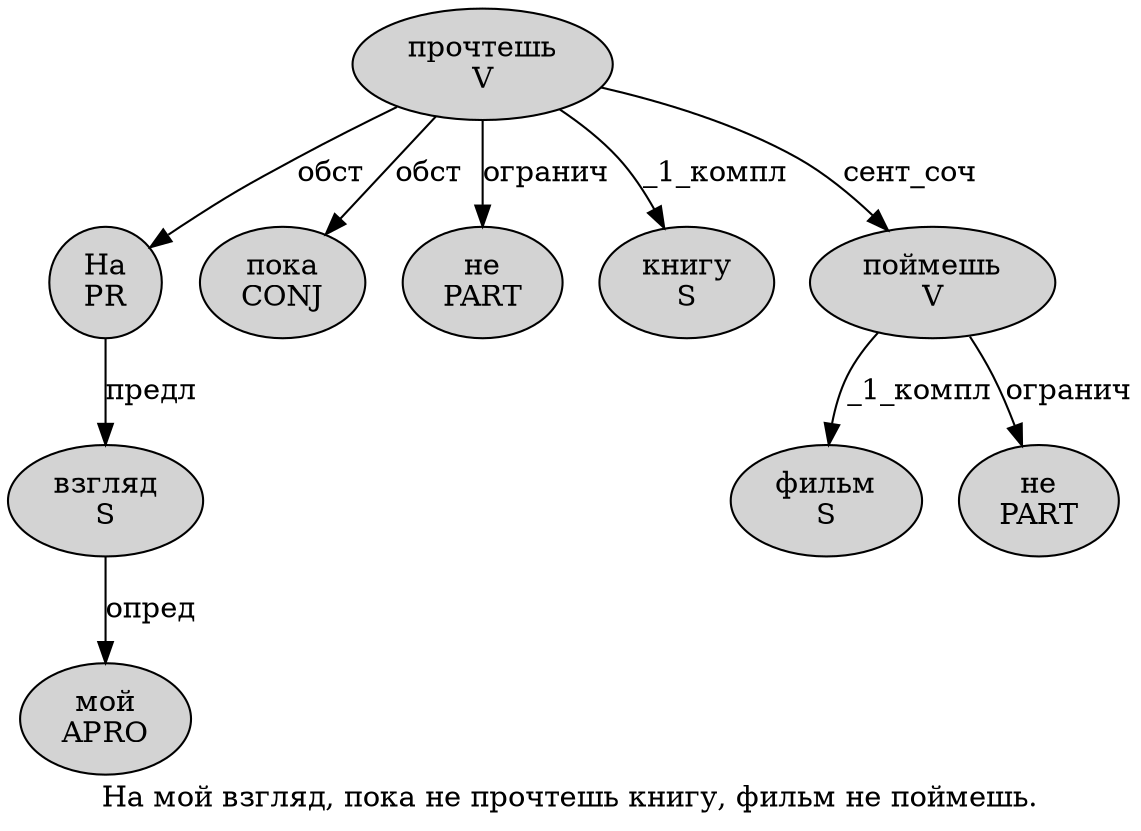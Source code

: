 digraph SENTENCE_2498 {
	graph [label="На мой взгляд, пока не прочтешь книгу, фильм не поймешь."]
	node [style=filled]
		0 [label="На
PR" color="" fillcolor=lightgray penwidth=1 shape=ellipse]
		1 [label="мой
APRO" color="" fillcolor=lightgray penwidth=1 shape=ellipse]
		2 [label="взгляд
S" color="" fillcolor=lightgray penwidth=1 shape=ellipse]
		4 [label="пока
CONJ" color="" fillcolor=lightgray penwidth=1 shape=ellipse]
		5 [label="не
PART" color="" fillcolor=lightgray penwidth=1 shape=ellipse]
		6 [label="прочтешь
V" color="" fillcolor=lightgray penwidth=1 shape=ellipse]
		7 [label="книгу
S" color="" fillcolor=lightgray penwidth=1 shape=ellipse]
		9 [label="фильм
S" color="" fillcolor=lightgray penwidth=1 shape=ellipse]
		10 [label="не
PART" color="" fillcolor=lightgray penwidth=1 shape=ellipse]
		11 [label="поймешь
V" color="" fillcolor=lightgray penwidth=1 shape=ellipse]
			0 -> 2 [label="предл"]
			6 -> 0 [label="обст"]
			6 -> 4 [label="обст"]
			6 -> 5 [label="огранич"]
			6 -> 7 [label="_1_компл"]
			6 -> 11 [label="сент_соч"]
			2 -> 1 [label="опред"]
			11 -> 9 [label="_1_компл"]
			11 -> 10 [label="огранич"]
}